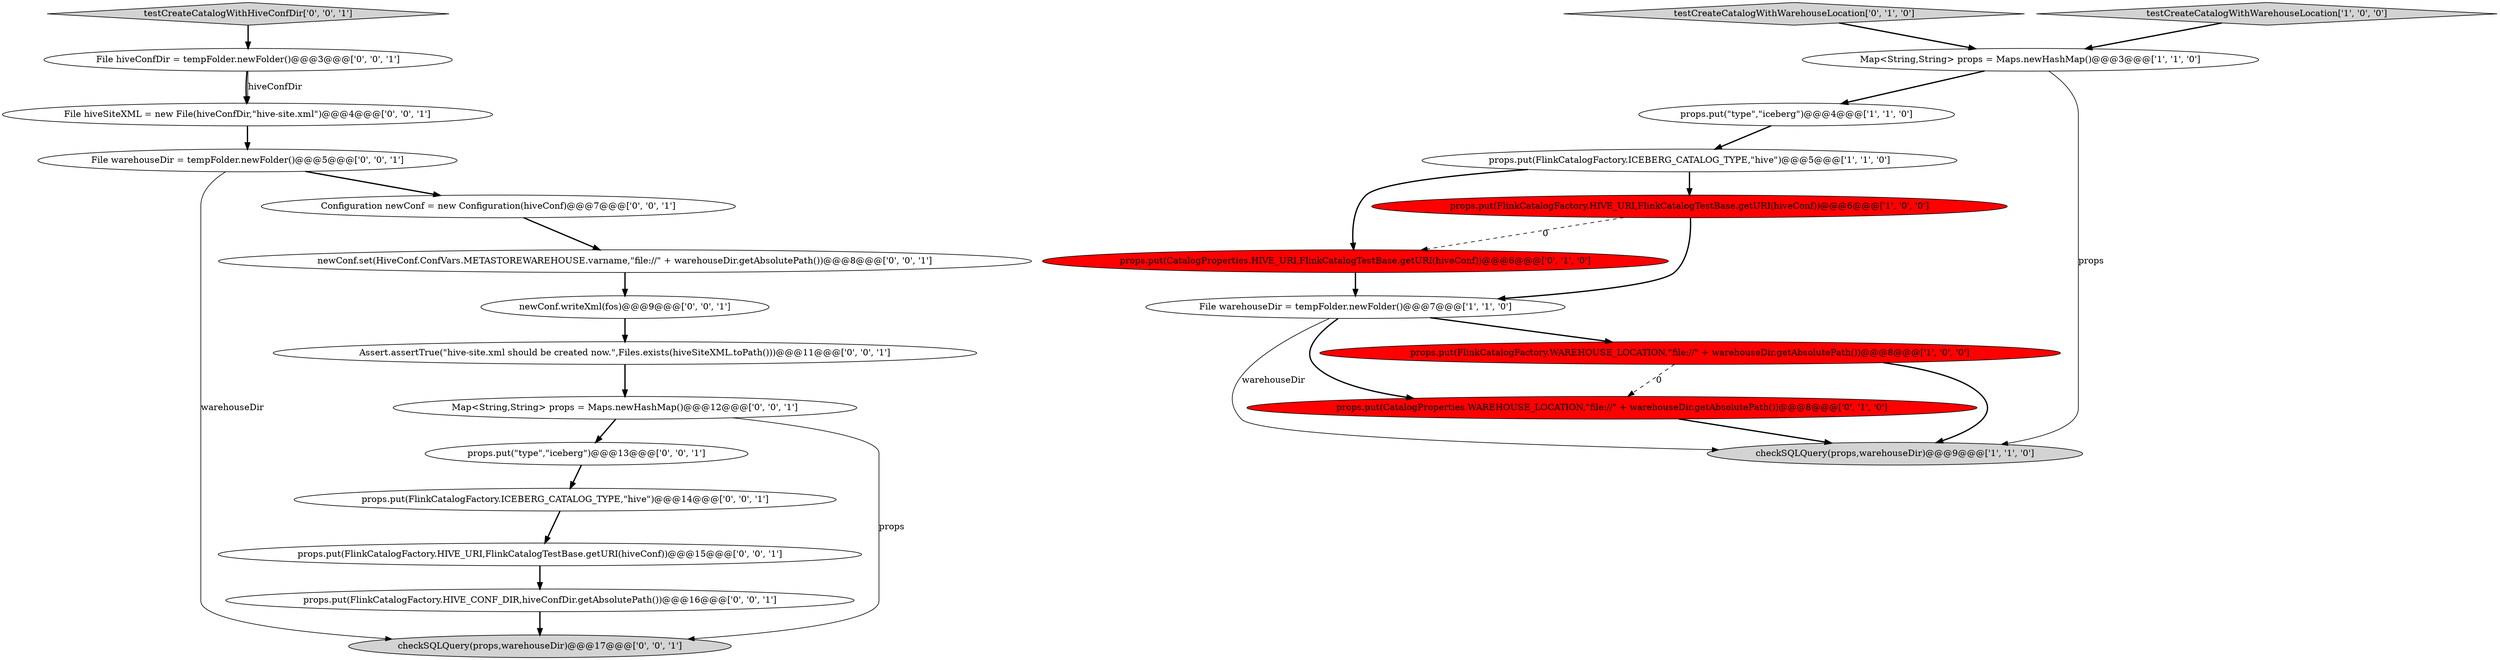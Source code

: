digraph {
23 [style = filled, label = "testCreateCatalogWithHiveConfDir['0', '0', '1']", fillcolor = lightgray, shape = diamond image = "AAA0AAABBB3BBB"];
13 [style = filled, label = "newConf.writeXml(fos)@@@9@@@['0', '0', '1']", fillcolor = white, shape = ellipse image = "AAA0AAABBB3BBB"];
22 [style = filled, label = "Map<String,String> props = Maps.newHashMap()@@@12@@@['0', '0', '1']", fillcolor = white, shape = ellipse image = "AAA0AAABBB3BBB"];
4 [style = filled, label = "props.put(\"type\",\"iceberg\")@@@4@@@['1', '1', '0']", fillcolor = white, shape = ellipse image = "AAA0AAABBB1BBB"];
14 [style = filled, label = "props.put(FlinkCatalogFactory.HIVE_CONF_DIR,hiveConfDir.getAbsolutePath())@@@16@@@['0', '0', '1']", fillcolor = white, shape = ellipse image = "AAA0AAABBB3BBB"];
12 [style = filled, label = "props.put(\"type\",\"iceberg\")@@@13@@@['0', '0', '1']", fillcolor = white, shape = ellipse image = "AAA0AAABBB3BBB"];
10 [style = filled, label = "testCreateCatalogWithWarehouseLocation['0', '1', '0']", fillcolor = lightgray, shape = diamond image = "AAA0AAABBB2BBB"];
20 [style = filled, label = "File warehouseDir = tempFolder.newFolder()@@@5@@@['0', '0', '1']", fillcolor = white, shape = ellipse image = "AAA0AAABBB3BBB"];
17 [style = filled, label = "props.put(FlinkCatalogFactory.ICEBERG_CATALOG_TYPE,\"hive\")@@@14@@@['0', '0', '1']", fillcolor = white, shape = ellipse image = "AAA0AAABBB3BBB"];
15 [style = filled, label = "File hiveConfDir = tempFolder.newFolder()@@@3@@@['0', '0', '1']", fillcolor = white, shape = ellipse image = "AAA0AAABBB3BBB"];
19 [style = filled, label = "props.put(FlinkCatalogFactory.HIVE_URI,FlinkCatalogTestBase.getURI(hiveConf))@@@15@@@['0', '0', '1']", fillcolor = white, shape = ellipse image = "AAA0AAABBB3BBB"];
21 [style = filled, label = "File hiveSiteXML = new File(hiveConfDir,\"hive-site.xml\")@@@4@@@['0', '0', '1']", fillcolor = white, shape = ellipse image = "AAA0AAABBB3BBB"];
1 [style = filled, label = "testCreateCatalogWithWarehouseLocation['1', '0', '0']", fillcolor = lightgray, shape = diamond image = "AAA0AAABBB1BBB"];
8 [style = filled, label = "props.put(CatalogProperties.WAREHOUSE_LOCATION,\"file://\" + warehouseDir.getAbsolutePath())@@@8@@@['0', '1', '0']", fillcolor = red, shape = ellipse image = "AAA1AAABBB2BBB"];
2 [style = filled, label = "checkSQLQuery(props,warehouseDir)@@@9@@@['1', '1', '0']", fillcolor = lightgray, shape = ellipse image = "AAA0AAABBB1BBB"];
0 [style = filled, label = "Map<String,String> props = Maps.newHashMap()@@@3@@@['1', '1', '0']", fillcolor = white, shape = ellipse image = "AAA0AAABBB1BBB"];
9 [style = filled, label = "props.put(CatalogProperties.HIVE_URI,FlinkCatalogTestBase.getURI(hiveConf))@@@6@@@['0', '1', '0']", fillcolor = red, shape = ellipse image = "AAA1AAABBB2BBB"];
7 [style = filled, label = "props.put(FlinkCatalogFactory.ICEBERG_CATALOG_TYPE,\"hive\")@@@5@@@['1', '1', '0']", fillcolor = white, shape = ellipse image = "AAA0AAABBB1BBB"];
11 [style = filled, label = "newConf.set(HiveConf.ConfVars.METASTOREWAREHOUSE.varname,\"file://\" + warehouseDir.getAbsolutePath())@@@8@@@['0', '0', '1']", fillcolor = white, shape = ellipse image = "AAA0AAABBB3BBB"];
16 [style = filled, label = "Assert.assertTrue(\"hive-site.xml should be created now.\",Files.exists(hiveSiteXML.toPath()))@@@11@@@['0', '0', '1']", fillcolor = white, shape = ellipse image = "AAA0AAABBB3BBB"];
18 [style = filled, label = "checkSQLQuery(props,warehouseDir)@@@17@@@['0', '0', '1']", fillcolor = lightgray, shape = ellipse image = "AAA0AAABBB3BBB"];
3 [style = filled, label = "props.put(FlinkCatalogFactory.HIVE_URI,FlinkCatalogTestBase.getURI(hiveConf))@@@6@@@['1', '0', '0']", fillcolor = red, shape = ellipse image = "AAA1AAABBB1BBB"];
5 [style = filled, label = "File warehouseDir = tempFolder.newFolder()@@@7@@@['1', '1', '0']", fillcolor = white, shape = ellipse image = "AAA0AAABBB1BBB"];
6 [style = filled, label = "props.put(FlinkCatalogFactory.WAREHOUSE_LOCATION,\"file://\" + warehouseDir.getAbsolutePath())@@@8@@@['1', '0', '0']", fillcolor = red, shape = ellipse image = "AAA1AAABBB1BBB"];
24 [style = filled, label = "Configuration newConf = new Configuration(hiveConf)@@@7@@@['0', '0', '1']", fillcolor = white, shape = ellipse image = "AAA0AAABBB3BBB"];
5->8 [style = bold, label=""];
6->8 [style = dashed, label="0"];
5->2 [style = solid, label="warehouseDir"];
20->18 [style = solid, label="warehouseDir"];
15->21 [style = bold, label=""];
12->17 [style = bold, label=""];
23->15 [style = bold, label=""];
1->0 [style = bold, label=""];
16->22 [style = bold, label=""];
13->16 [style = bold, label=""];
17->19 [style = bold, label=""];
7->3 [style = bold, label=""];
4->7 [style = bold, label=""];
6->2 [style = bold, label=""];
7->9 [style = bold, label=""];
3->5 [style = bold, label=""];
21->20 [style = bold, label=""];
19->14 [style = bold, label=""];
5->6 [style = bold, label=""];
8->2 [style = bold, label=""];
3->9 [style = dashed, label="0"];
0->4 [style = bold, label=""];
24->11 [style = bold, label=""];
22->12 [style = bold, label=""];
22->18 [style = solid, label="props"];
11->13 [style = bold, label=""];
10->0 [style = bold, label=""];
9->5 [style = bold, label=""];
15->21 [style = solid, label="hiveConfDir"];
14->18 [style = bold, label=""];
20->24 [style = bold, label=""];
0->2 [style = solid, label="props"];
}
